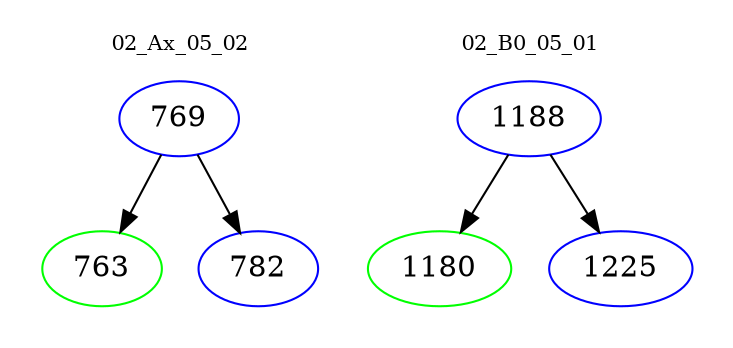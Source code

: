 digraph{
subgraph cluster_0 {
color = white
label = "02_Ax_05_02";
fontsize=10;
T0_769 [label="769", color="blue"]
T0_769 -> T0_763 [color="black"]
T0_763 [label="763", color="green"]
T0_769 -> T0_782 [color="black"]
T0_782 [label="782", color="blue"]
}
subgraph cluster_1 {
color = white
label = "02_B0_05_01";
fontsize=10;
T1_1188 [label="1188", color="blue"]
T1_1188 -> T1_1180 [color="black"]
T1_1180 [label="1180", color="green"]
T1_1188 -> T1_1225 [color="black"]
T1_1225 [label="1225", color="blue"]
}
}
